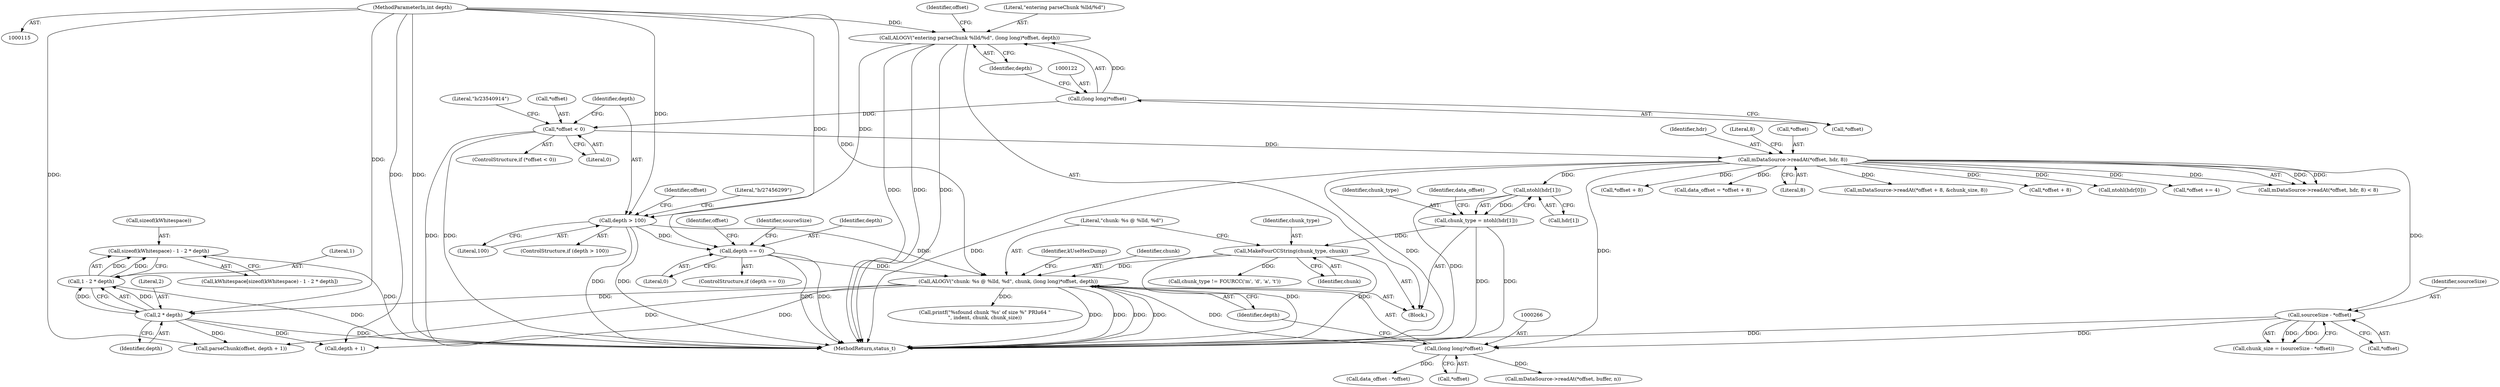 digraph "0_Android_8a3a2f6ea7defe1a81bb32b3c9f3537f84749b9d@API" {
"1000283" [label="(Call,sizeof(kWhitespace) - 1 - 2 * depth)"];
"1000286" [label="(Call,1 - 2 * depth)"];
"1000288" [label="(Call,2 * depth)"];
"1000262" [label="(Call,ALOGV(\"chunk: %s @ %lld, %d\", chunk, (long long)*offset, depth))"];
"1000259" [label="(Call,MakeFourCCString(chunk_type, chunk))"];
"1000165" [label="(Call,chunk_type = ntohl(hdr[1]))"];
"1000167" [label="(Call,ntohl(hdr[1]))"];
"1000148" [label="(Call,mDataSource->readAt(*offset, hdr, 8))"];
"1000127" [label="(Call,*offset < 0)"];
"1000121" [label="(Call,(long long)*offset)"];
"1000265" [label="(Call,(long long)*offset)"];
"1000232" [label="(Call,sourceSize - *offset)"];
"1000218" [label="(Call,depth == 0)"];
"1000137" [label="(Call,depth > 100)"];
"1000119" [label="(Call,ALOGV(\"entering parseChunk %lld/%d\", (long long)*offset, depth))"];
"1000117" [label="(MethodParameterIn,int depth)"];
"1000290" [label="(Identifier,depth)"];
"1000130" [label="(Literal,0)"];
"1000123" [label="(Call,*offset)"];
"1000283" [label="(Call,sizeof(kWhitespace) - 1 - 2 * depth)"];
"1000219" [label="(Identifier,depth)"];
"1000286" [label="(Call,1 - 2 * depth)"];
"1000172" [label="(Call,data_offset = *offset + 8)"];
"1000333" [label="(Call,data_offset - *offset)"];
"1000417" [label="(Call,parseChunk(offset, depth + 1))"];
"1000165" [label="(Call,chunk_type = ntohl(hdr[1]))"];
"1000185" [label="(Call,mDataSource->readAt(*offset + 8, &chunk_size, 8))"];
"1000232" [label="(Call,sourceSize - *offset)"];
"1000142" [label="(Literal,\"b/27456299\")"];
"1000348" [label="(Call,chunk_type != FOURCC('m', 'd', 'a', 't'))"];
"1000186" [label="(Call,*offset + 8)"];
"1000119" [label="(Call,ALOGV(\"entering parseChunk %lld/%d\", (long long)*offset, depth))"];
"1000287" [label="(Literal,1)"];
"1000265" [label="(Call,(long long)*offset)"];
"1000233" [label="(Identifier,sourceSize)"];
"1000419" [label="(Call,depth + 1)"];
"1000137" [label="(Call,depth > 100)"];
"1000160" [label="(Call,ntohl(hdr[0]))"];
"1000234" [label="(Call,*offset)"];
"1000150" [label="(Identifier,offset)"];
"1000244" [label="(Call,*offset += 4)"];
"1000284" [label="(Call,sizeof(kWhitespace))"];
"1000168" [label="(Call,hdr[1])"];
"1000269" [label="(Identifier,depth)"];
"1000271" [label="(Identifier,kUseHexDump)"];
"1000218" [label="(Call,depth == 0)"];
"1000136" [label="(ControlStructure,if (depth > 100))"];
"1000288" [label="(Call,2 * depth)"];
"1000166" [label="(Identifier,chunk_type)"];
"1000261" [label="(Identifier,chunk)"];
"1000147" [label="(Call,mDataSource->readAt(*offset, hdr, 8) < 8)"];
"1000152" [label="(Literal,8)"];
"1000126" [label="(ControlStructure,if (*offset < 0))"];
"1000230" [label="(Call,chunk_size = (sourceSize - *offset))"];
"1000127" [label="(Call,*offset < 0)"];
"1000167" [label="(Call,ntohl(hdr[1]))"];
"1000148" [label="(Call,mDataSource->readAt(*offset, hdr, 8))"];
"1000125" [label="(Identifier,depth)"];
"1000281" [label="(Call,kWhitespace[sizeof(kWhitespace) - 1 - 2 * depth])"];
"1000138" [label="(Identifier,depth)"];
"1000117" [label="(MethodParameterIn,int depth)"];
"1000289" [label="(Literal,2)"];
"1000174" [label="(Call,*offset + 8)"];
"1000227" [label="(Identifier,sourceSize)"];
"1000220" [label="(Literal,0)"];
"1000263" [label="(Literal,\"chunk: %s @ %lld, %d\")"];
"1000259" [label="(Call,MakeFourCCString(chunk_type, chunk))"];
"1000128" [label="(Call,*offset)"];
"1000139" [label="(Literal,100)"];
"1000267" [label="(Call,*offset)"];
"1000153" [label="(Literal,8)"];
"1000217" [label="(ControlStructure,if (depth == 0))"];
"1000120" [label="(Literal,\"entering parseChunk %lld/%d\")"];
"1000173" [label="(Identifier,data_offset)"];
"1000291" [label="(Call,printf(\"%sfound chunk '%s' of size %\" PRIu64 \"\n\", indent, chunk, chunk_size))"];
"1000149" [label="(Call,*offset)"];
"1000246" [label="(Identifier,offset)"];
"1000151" [label="(Identifier,hdr)"];
"1000264" [label="(Identifier,chunk)"];
"1000260" [label="(Identifier,chunk_type)"];
"1000129" [label="(Identifier,offset)"];
"1000133" [label="(Literal,\"b/23540914\")"];
"1000313" [label="(Call,mDataSource->readAt(*offset, buffer, n))"];
"1000118" [label="(Block,)"];
"1000121" [label="(Call,(long long)*offset)"];
"1000262" [label="(Call,ALOGV(\"chunk: %s @ %lld, %d\", chunk, (long long)*offset, depth))"];
"1003903" [label="(MethodReturn,status_t)"];
"1000283" -> "1000281"  [label="AST: "];
"1000283" -> "1000286"  [label="CFG: "];
"1000284" -> "1000283"  [label="AST: "];
"1000286" -> "1000283"  [label="AST: "];
"1000281" -> "1000283"  [label="CFG: "];
"1000283" -> "1003903"  [label="DDG: "];
"1000286" -> "1000283"  [label="DDG: "];
"1000286" -> "1000283"  [label="DDG: "];
"1000286" -> "1000288"  [label="CFG: "];
"1000287" -> "1000286"  [label="AST: "];
"1000288" -> "1000286"  [label="AST: "];
"1000286" -> "1003903"  [label="DDG: "];
"1000288" -> "1000286"  [label="DDG: "];
"1000288" -> "1000286"  [label="DDG: "];
"1000288" -> "1000290"  [label="CFG: "];
"1000289" -> "1000288"  [label="AST: "];
"1000290" -> "1000288"  [label="AST: "];
"1000288" -> "1003903"  [label="DDG: "];
"1000262" -> "1000288"  [label="DDG: "];
"1000117" -> "1000288"  [label="DDG: "];
"1000288" -> "1000417"  [label="DDG: "];
"1000288" -> "1000419"  [label="DDG: "];
"1000262" -> "1000118"  [label="AST: "];
"1000262" -> "1000269"  [label="CFG: "];
"1000263" -> "1000262"  [label="AST: "];
"1000264" -> "1000262"  [label="AST: "];
"1000265" -> "1000262"  [label="AST: "];
"1000269" -> "1000262"  [label="AST: "];
"1000271" -> "1000262"  [label="CFG: "];
"1000262" -> "1003903"  [label="DDG: "];
"1000262" -> "1003903"  [label="DDG: "];
"1000262" -> "1003903"  [label="DDG: "];
"1000262" -> "1003903"  [label="DDG: "];
"1000259" -> "1000262"  [label="DDG: "];
"1000265" -> "1000262"  [label="DDG: "];
"1000218" -> "1000262"  [label="DDG: "];
"1000137" -> "1000262"  [label="DDG: "];
"1000117" -> "1000262"  [label="DDG: "];
"1000262" -> "1000291"  [label="DDG: "];
"1000262" -> "1000417"  [label="DDG: "];
"1000262" -> "1000419"  [label="DDG: "];
"1000259" -> "1000118"  [label="AST: "];
"1000259" -> "1000261"  [label="CFG: "];
"1000260" -> "1000259"  [label="AST: "];
"1000261" -> "1000259"  [label="AST: "];
"1000263" -> "1000259"  [label="CFG: "];
"1000259" -> "1003903"  [label="DDG: "];
"1000259" -> "1003903"  [label="DDG: "];
"1000165" -> "1000259"  [label="DDG: "];
"1000259" -> "1000348"  [label="DDG: "];
"1000165" -> "1000118"  [label="AST: "];
"1000165" -> "1000167"  [label="CFG: "];
"1000166" -> "1000165"  [label="AST: "];
"1000167" -> "1000165"  [label="AST: "];
"1000173" -> "1000165"  [label="CFG: "];
"1000165" -> "1003903"  [label="DDG: "];
"1000165" -> "1003903"  [label="DDG: "];
"1000167" -> "1000165"  [label="DDG: "];
"1000167" -> "1000168"  [label="CFG: "];
"1000168" -> "1000167"  [label="AST: "];
"1000167" -> "1003903"  [label="DDG: "];
"1000148" -> "1000167"  [label="DDG: "];
"1000148" -> "1000147"  [label="AST: "];
"1000148" -> "1000152"  [label="CFG: "];
"1000149" -> "1000148"  [label="AST: "];
"1000151" -> "1000148"  [label="AST: "];
"1000152" -> "1000148"  [label="AST: "];
"1000153" -> "1000148"  [label="CFG: "];
"1000148" -> "1003903"  [label="DDG: "];
"1000148" -> "1003903"  [label="DDG: "];
"1000148" -> "1000147"  [label="DDG: "];
"1000148" -> "1000147"  [label="DDG: "];
"1000148" -> "1000147"  [label="DDG: "];
"1000127" -> "1000148"  [label="DDG: "];
"1000148" -> "1000160"  [label="DDG: "];
"1000148" -> "1000172"  [label="DDG: "];
"1000148" -> "1000174"  [label="DDG: "];
"1000148" -> "1000185"  [label="DDG: "];
"1000148" -> "1000186"  [label="DDG: "];
"1000148" -> "1000232"  [label="DDG: "];
"1000148" -> "1000244"  [label="DDG: "];
"1000148" -> "1000265"  [label="DDG: "];
"1000127" -> "1000126"  [label="AST: "];
"1000127" -> "1000130"  [label="CFG: "];
"1000128" -> "1000127"  [label="AST: "];
"1000130" -> "1000127"  [label="AST: "];
"1000133" -> "1000127"  [label="CFG: "];
"1000138" -> "1000127"  [label="CFG: "];
"1000127" -> "1003903"  [label="DDG: "];
"1000127" -> "1003903"  [label="DDG: "];
"1000121" -> "1000127"  [label="DDG: "];
"1000121" -> "1000119"  [label="AST: "];
"1000121" -> "1000123"  [label="CFG: "];
"1000122" -> "1000121"  [label="AST: "];
"1000123" -> "1000121"  [label="AST: "];
"1000125" -> "1000121"  [label="CFG: "];
"1000121" -> "1000119"  [label="DDG: "];
"1000265" -> "1000267"  [label="CFG: "];
"1000266" -> "1000265"  [label="AST: "];
"1000267" -> "1000265"  [label="AST: "];
"1000269" -> "1000265"  [label="CFG: "];
"1000232" -> "1000265"  [label="DDG: "];
"1000265" -> "1000313"  [label="DDG: "];
"1000265" -> "1000333"  [label="DDG: "];
"1000232" -> "1000230"  [label="AST: "];
"1000232" -> "1000234"  [label="CFG: "];
"1000233" -> "1000232"  [label="AST: "];
"1000234" -> "1000232"  [label="AST: "];
"1000230" -> "1000232"  [label="CFG: "];
"1000232" -> "1003903"  [label="DDG: "];
"1000232" -> "1000230"  [label="DDG: "];
"1000232" -> "1000230"  [label="DDG: "];
"1000218" -> "1000217"  [label="AST: "];
"1000218" -> "1000220"  [label="CFG: "];
"1000219" -> "1000218"  [label="AST: "];
"1000220" -> "1000218"  [label="AST: "];
"1000227" -> "1000218"  [label="CFG: "];
"1000246" -> "1000218"  [label="CFG: "];
"1000218" -> "1003903"  [label="DDG: "];
"1000218" -> "1003903"  [label="DDG: "];
"1000137" -> "1000218"  [label="DDG: "];
"1000117" -> "1000218"  [label="DDG: "];
"1000137" -> "1000136"  [label="AST: "];
"1000137" -> "1000139"  [label="CFG: "];
"1000138" -> "1000137"  [label="AST: "];
"1000139" -> "1000137"  [label="AST: "];
"1000142" -> "1000137"  [label="CFG: "];
"1000150" -> "1000137"  [label="CFG: "];
"1000137" -> "1003903"  [label="DDG: "];
"1000137" -> "1003903"  [label="DDG: "];
"1000119" -> "1000137"  [label="DDG: "];
"1000117" -> "1000137"  [label="DDG: "];
"1000119" -> "1000118"  [label="AST: "];
"1000119" -> "1000125"  [label="CFG: "];
"1000120" -> "1000119"  [label="AST: "];
"1000125" -> "1000119"  [label="AST: "];
"1000129" -> "1000119"  [label="CFG: "];
"1000119" -> "1003903"  [label="DDG: "];
"1000119" -> "1003903"  [label="DDG: "];
"1000119" -> "1003903"  [label="DDG: "];
"1000117" -> "1000119"  [label="DDG: "];
"1000117" -> "1000115"  [label="AST: "];
"1000117" -> "1003903"  [label="DDG: "];
"1000117" -> "1000417"  [label="DDG: "];
"1000117" -> "1000419"  [label="DDG: "];
}
